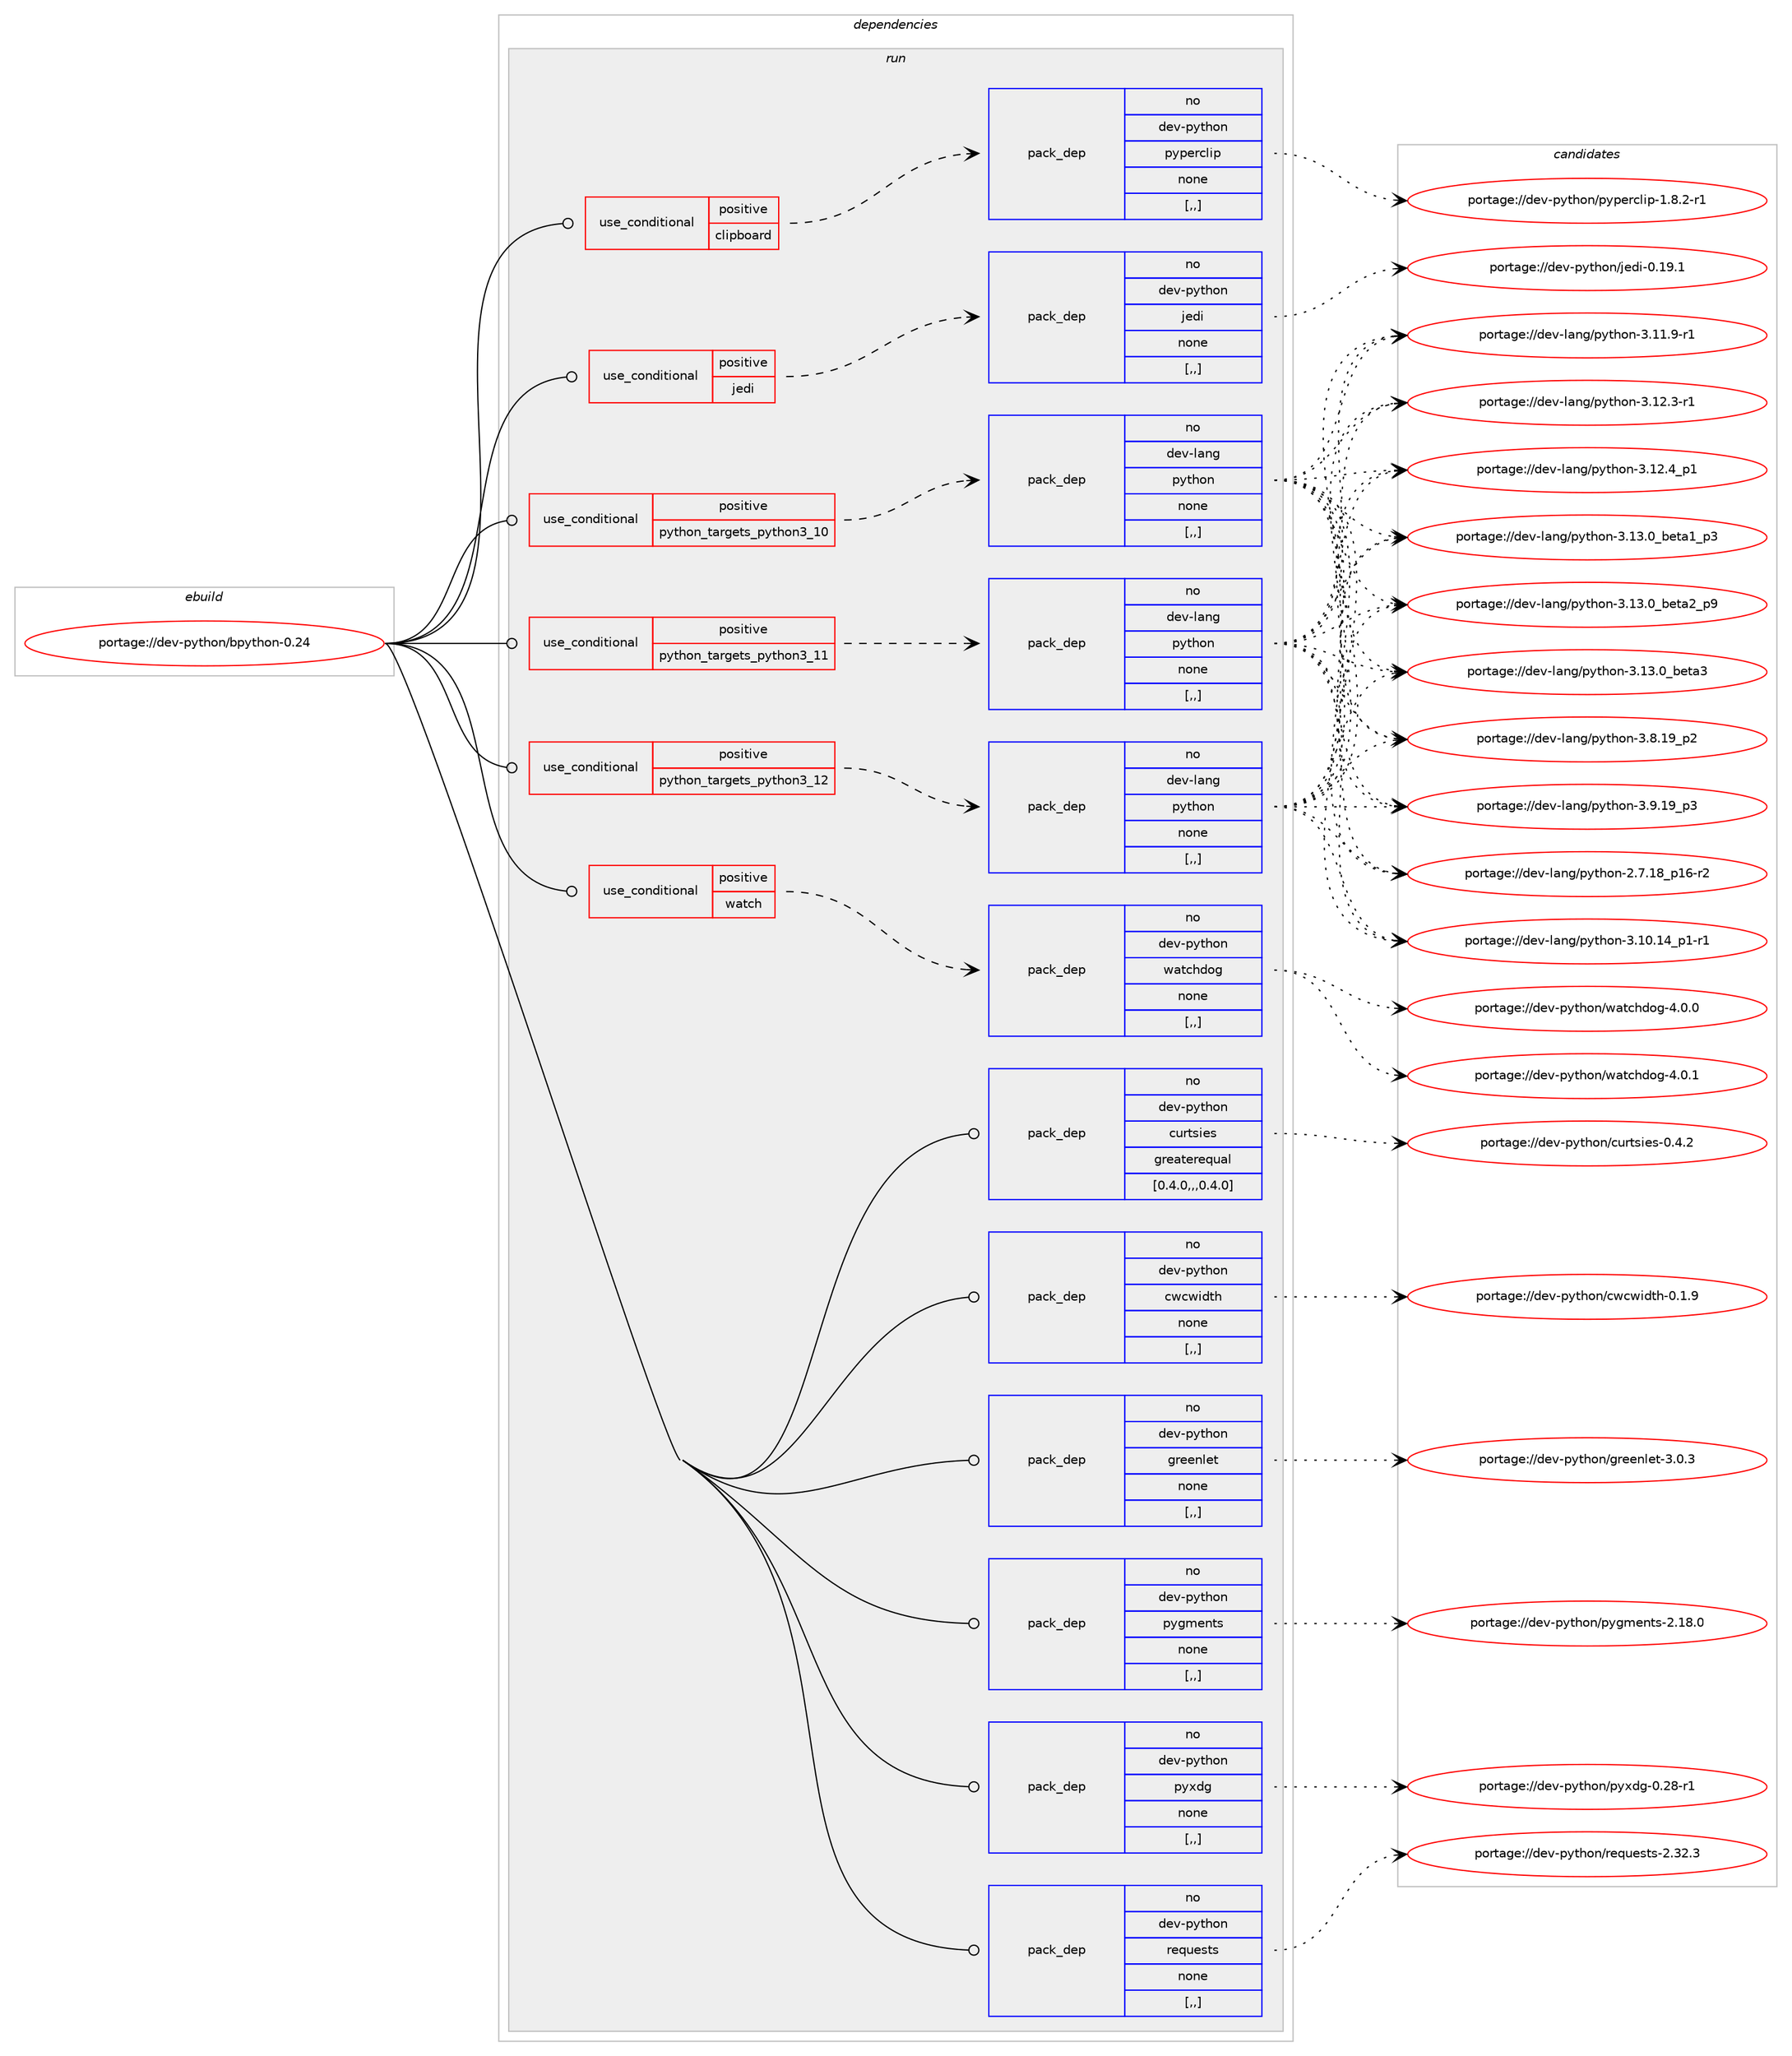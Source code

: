 digraph prolog {

# *************
# Graph options
# *************

newrank=true;
concentrate=true;
compound=true;
graph [rankdir=LR,fontname=Helvetica,fontsize=10,ranksep=1.5];#, ranksep=2.5, nodesep=0.2];
edge  [arrowhead=vee];
node  [fontname=Helvetica,fontsize=10];

# **********
# The ebuild
# **********

subgraph cluster_leftcol {
color=gray;
rank=same;
label=<<i>ebuild</i>>;
id [label="portage://dev-python/bpython-0.24", color=red, width=4, href="../dev-python/bpython-0.24.svg"];
}

# ****************
# The dependencies
# ****************

subgraph cluster_midcol {
color=gray;
label=<<i>dependencies</i>>;
subgraph cluster_compile {
fillcolor="#eeeeee";
style=filled;
label=<<i>compile</i>>;
}
subgraph cluster_compileandrun {
fillcolor="#eeeeee";
style=filled;
label=<<i>compile and run</i>>;
}
subgraph cluster_run {
fillcolor="#eeeeee";
style=filled;
label=<<i>run</i>>;
subgraph cond30507 {
dependency139683 [label=<<TABLE BORDER="0" CELLBORDER="1" CELLSPACING="0" CELLPADDING="4"><TR><TD ROWSPAN="3" CELLPADDING="10">use_conditional</TD></TR><TR><TD>positive</TD></TR><TR><TD>clipboard</TD></TR></TABLE>>, shape=none, color=red];
subgraph pack107967 {
dependency139684 [label=<<TABLE BORDER="0" CELLBORDER="1" CELLSPACING="0" CELLPADDING="4" WIDTH="220"><TR><TD ROWSPAN="6" CELLPADDING="30">pack_dep</TD></TR><TR><TD WIDTH="110">no</TD></TR><TR><TD>dev-python</TD></TR><TR><TD>pyperclip</TD></TR><TR><TD>none</TD></TR><TR><TD>[,,]</TD></TR></TABLE>>, shape=none, color=blue];
}
dependency139683:e -> dependency139684:w [weight=20,style="dashed",arrowhead="vee"];
}
id:e -> dependency139683:w [weight=20,style="solid",arrowhead="odot"];
subgraph cond30508 {
dependency139685 [label=<<TABLE BORDER="0" CELLBORDER="1" CELLSPACING="0" CELLPADDING="4"><TR><TD ROWSPAN="3" CELLPADDING="10">use_conditional</TD></TR><TR><TD>positive</TD></TR><TR><TD>jedi</TD></TR></TABLE>>, shape=none, color=red];
subgraph pack107968 {
dependency139686 [label=<<TABLE BORDER="0" CELLBORDER="1" CELLSPACING="0" CELLPADDING="4" WIDTH="220"><TR><TD ROWSPAN="6" CELLPADDING="30">pack_dep</TD></TR><TR><TD WIDTH="110">no</TD></TR><TR><TD>dev-python</TD></TR><TR><TD>jedi</TD></TR><TR><TD>none</TD></TR><TR><TD>[,,]</TD></TR></TABLE>>, shape=none, color=blue];
}
dependency139685:e -> dependency139686:w [weight=20,style="dashed",arrowhead="vee"];
}
id:e -> dependency139685:w [weight=20,style="solid",arrowhead="odot"];
subgraph cond30509 {
dependency139687 [label=<<TABLE BORDER="0" CELLBORDER="1" CELLSPACING="0" CELLPADDING="4"><TR><TD ROWSPAN="3" CELLPADDING="10">use_conditional</TD></TR><TR><TD>positive</TD></TR><TR><TD>python_targets_python3_10</TD></TR></TABLE>>, shape=none, color=red];
subgraph pack107969 {
dependency139688 [label=<<TABLE BORDER="0" CELLBORDER="1" CELLSPACING="0" CELLPADDING="4" WIDTH="220"><TR><TD ROWSPAN="6" CELLPADDING="30">pack_dep</TD></TR><TR><TD WIDTH="110">no</TD></TR><TR><TD>dev-lang</TD></TR><TR><TD>python</TD></TR><TR><TD>none</TD></TR><TR><TD>[,,]</TD></TR></TABLE>>, shape=none, color=blue];
}
dependency139687:e -> dependency139688:w [weight=20,style="dashed",arrowhead="vee"];
}
id:e -> dependency139687:w [weight=20,style="solid",arrowhead="odot"];
subgraph cond30510 {
dependency139689 [label=<<TABLE BORDER="0" CELLBORDER="1" CELLSPACING="0" CELLPADDING="4"><TR><TD ROWSPAN="3" CELLPADDING="10">use_conditional</TD></TR><TR><TD>positive</TD></TR><TR><TD>python_targets_python3_11</TD></TR></TABLE>>, shape=none, color=red];
subgraph pack107970 {
dependency139690 [label=<<TABLE BORDER="0" CELLBORDER="1" CELLSPACING="0" CELLPADDING="4" WIDTH="220"><TR><TD ROWSPAN="6" CELLPADDING="30">pack_dep</TD></TR><TR><TD WIDTH="110">no</TD></TR><TR><TD>dev-lang</TD></TR><TR><TD>python</TD></TR><TR><TD>none</TD></TR><TR><TD>[,,]</TD></TR></TABLE>>, shape=none, color=blue];
}
dependency139689:e -> dependency139690:w [weight=20,style="dashed",arrowhead="vee"];
}
id:e -> dependency139689:w [weight=20,style="solid",arrowhead="odot"];
subgraph cond30511 {
dependency139691 [label=<<TABLE BORDER="0" CELLBORDER="1" CELLSPACING="0" CELLPADDING="4"><TR><TD ROWSPAN="3" CELLPADDING="10">use_conditional</TD></TR><TR><TD>positive</TD></TR><TR><TD>python_targets_python3_12</TD></TR></TABLE>>, shape=none, color=red];
subgraph pack107971 {
dependency139692 [label=<<TABLE BORDER="0" CELLBORDER="1" CELLSPACING="0" CELLPADDING="4" WIDTH="220"><TR><TD ROWSPAN="6" CELLPADDING="30">pack_dep</TD></TR><TR><TD WIDTH="110">no</TD></TR><TR><TD>dev-lang</TD></TR><TR><TD>python</TD></TR><TR><TD>none</TD></TR><TR><TD>[,,]</TD></TR></TABLE>>, shape=none, color=blue];
}
dependency139691:e -> dependency139692:w [weight=20,style="dashed",arrowhead="vee"];
}
id:e -> dependency139691:w [weight=20,style="solid",arrowhead="odot"];
subgraph cond30512 {
dependency139693 [label=<<TABLE BORDER="0" CELLBORDER="1" CELLSPACING="0" CELLPADDING="4"><TR><TD ROWSPAN="3" CELLPADDING="10">use_conditional</TD></TR><TR><TD>positive</TD></TR><TR><TD>watch</TD></TR></TABLE>>, shape=none, color=red];
subgraph pack107972 {
dependency139694 [label=<<TABLE BORDER="0" CELLBORDER="1" CELLSPACING="0" CELLPADDING="4" WIDTH="220"><TR><TD ROWSPAN="6" CELLPADDING="30">pack_dep</TD></TR><TR><TD WIDTH="110">no</TD></TR><TR><TD>dev-python</TD></TR><TR><TD>watchdog</TD></TR><TR><TD>none</TD></TR><TR><TD>[,,]</TD></TR></TABLE>>, shape=none, color=blue];
}
dependency139693:e -> dependency139694:w [weight=20,style="dashed",arrowhead="vee"];
}
id:e -> dependency139693:w [weight=20,style="solid",arrowhead="odot"];
subgraph pack107973 {
dependency139695 [label=<<TABLE BORDER="0" CELLBORDER="1" CELLSPACING="0" CELLPADDING="4" WIDTH="220"><TR><TD ROWSPAN="6" CELLPADDING="30">pack_dep</TD></TR><TR><TD WIDTH="110">no</TD></TR><TR><TD>dev-python</TD></TR><TR><TD>curtsies</TD></TR><TR><TD>greaterequal</TD></TR><TR><TD>[0.4.0,,,0.4.0]</TD></TR></TABLE>>, shape=none, color=blue];
}
id:e -> dependency139695:w [weight=20,style="solid",arrowhead="odot"];
subgraph pack107974 {
dependency139696 [label=<<TABLE BORDER="0" CELLBORDER="1" CELLSPACING="0" CELLPADDING="4" WIDTH="220"><TR><TD ROWSPAN="6" CELLPADDING="30">pack_dep</TD></TR><TR><TD WIDTH="110">no</TD></TR><TR><TD>dev-python</TD></TR><TR><TD>cwcwidth</TD></TR><TR><TD>none</TD></TR><TR><TD>[,,]</TD></TR></TABLE>>, shape=none, color=blue];
}
id:e -> dependency139696:w [weight=20,style="solid",arrowhead="odot"];
subgraph pack107975 {
dependency139697 [label=<<TABLE BORDER="0" CELLBORDER="1" CELLSPACING="0" CELLPADDING="4" WIDTH="220"><TR><TD ROWSPAN="6" CELLPADDING="30">pack_dep</TD></TR><TR><TD WIDTH="110">no</TD></TR><TR><TD>dev-python</TD></TR><TR><TD>greenlet</TD></TR><TR><TD>none</TD></TR><TR><TD>[,,]</TD></TR></TABLE>>, shape=none, color=blue];
}
id:e -> dependency139697:w [weight=20,style="solid",arrowhead="odot"];
subgraph pack107976 {
dependency139698 [label=<<TABLE BORDER="0" CELLBORDER="1" CELLSPACING="0" CELLPADDING="4" WIDTH="220"><TR><TD ROWSPAN="6" CELLPADDING="30">pack_dep</TD></TR><TR><TD WIDTH="110">no</TD></TR><TR><TD>dev-python</TD></TR><TR><TD>pygments</TD></TR><TR><TD>none</TD></TR><TR><TD>[,,]</TD></TR></TABLE>>, shape=none, color=blue];
}
id:e -> dependency139698:w [weight=20,style="solid",arrowhead="odot"];
subgraph pack107977 {
dependency139699 [label=<<TABLE BORDER="0" CELLBORDER="1" CELLSPACING="0" CELLPADDING="4" WIDTH="220"><TR><TD ROWSPAN="6" CELLPADDING="30">pack_dep</TD></TR><TR><TD WIDTH="110">no</TD></TR><TR><TD>dev-python</TD></TR><TR><TD>pyxdg</TD></TR><TR><TD>none</TD></TR><TR><TD>[,,]</TD></TR></TABLE>>, shape=none, color=blue];
}
id:e -> dependency139699:w [weight=20,style="solid",arrowhead="odot"];
subgraph pack107978 {
dependency139700 [label=<<TABLE BORDER="0" CELLBORDER="1" CELLSPACING="0" CELLPADDING="4" WIDTH="220"><TR><TD ROWSPAN="6" CELLPADDING="30">pack_dep</TD></TR><TR><TD WIDTH="110">no</TD></TR><TR><TD>dev-python</TD></TR><TR><TD>requests</TD></TR><TR><TD>none</TD></TR><TR><TD>[,,]</TD></TR></TABLE>>, shape=none, color=blue];
}
id:e -> dependency139700:w [weight=20,style="solid",arrowhead="odot"];
}
}

# **************
# The candidates
# **************

subgraph cluster_choices {
rank=same;
color=gray;
label=<<i>candidates</i>>;

subgraph choice107967 {
color=black;
nodesep=1;
choice1001011184511212111610411111047112121112101114991081051124549465646504511449 [label="portage://dev-python/pyperclip-1.8.2-r1", color=red, width=4,href="../dev-python/pyperclip-1.8.2-r1.svg"];
dependency139684:e -> choice1001011184511212111610411111047112121112101114991081051124549465646504511449:w [style=dotted,weight="100"];
}
subgraph choice107968 {
color=black;
nodesep=1;
choice100101118451121211161041111104710610110010545484649574649 [label="portage://dev-python/jedi-0.19.1", color=red, width=4,href="../dev-python/jedi-0.19.1.svg"];
dependency139686:e -> choice100101118451121211161041111104710610110010545484649574649:w [style=dotted,weight="100"];
}
subgraph choice107969 {
color=black;
nodesep=1;
choice100101118451089711010347112121116104111110455046554649569511249544511450 [label="portage://dev-lang/python-2.7.18_p16-r2", color=red, width=4,href="../dev-lang/python-2.7.18_p16-r2.svg"];
choice100101118451089711010347112121116104111110455146494846495295112494511449 [label="portage://dev-lang/python-3.10.14_p1-r1", color=red, width=4,href="../dev-lang/python-3.10.14_p1-r1.svg"];
choice100101118451089711010347112121116104111110455146494946574511449 [label="portage://dev-lang/python-3.11.9-r1", color=red, width=4,href="../dev-lang/python-3.11.9-r1.svg"];
choice100101118451089711010347112121116104111110455146495046514511449 [label="portage://dev-lang/python-3.12.3-r1", color=red, width=4,href="../dev-lang/python-3.12.3-r1.svg"];
choice100101118451089711010347112121116104111110455146495046529511249 [label="portage://dev-lang/python-3.12.4_p1", color=red, width=4,href="../dev-lang/python-3.12.4_p1.svg"];
choice10010111845108971101034711212111610411111045514649514648959810111697499511251 [label="portage://dev-lang/python-3.13.0_beta1_p3", color=red, width=4,href="../dev-lang/python-3.13.0_beta1_p3.svg"];
choice10010111845108971101034711212111610411111045514649514648959810111697509511257 [label="portage://dev-lang/python-3.13.0_beta2_p9", color=red, width=4,href="../dev-lang/python-3.13.0_beta2_p9.svg"];
choice1001011184510897110103471121211161041111104551464951464895981011169751 [label="portage://dev-lang/python-3.13.0_beta3", color=red, width=4,href="../dev-lang/python-3.13.0_beta3.svg"];
choice100101118451089711010347112121116104111110455146564649579511250 [label="portage://dev-lang/python-3.8.19_p2", color=red, width=4,href="../dev-lang/python-3.8.19_p2.svg"];
choice100101118451089711010347112121116104111110455146574649579511251 [label="portage://dev-lang/python-3.9.19_p3", color=red, width=4,href="../dev-lang/python-3.9.19_p3.svg"];
dependency139688:e -> choice100101118451089711010347112121116104111110455046554649569511249544511450:w [style=dotted,weight="100"];
dependency139688:e -> choice100101118451089711010347112121116104111110455146494846495295112494511449:w [style=dotted,weight="100"];
dependency139688:e -> choice100101118451089711010347112121116104111110455146494946574511449:w [style=dotted,weight="100"];
dependency139688:e -> choice100101118451089711010347112121116104111110455146495046514511449:w [style=dotted,weight="100"];
dependency139688:e -> choice100101118451089711010347112121116104111110455146495046529511249:w [style=dotted,weight="100"];
dependency139688:e -> choice10010111845108971101034711212111610411111045514649514648959810111697499511251:w [style=dotted,weight="100"];
dependency139688:e -> choice10010111845108971101034711212111610411111045514649514648959810111697509511257:w [style=dotted,weight="100"];
dependency139688:e -> choice1001011184510897110103471121211161041111104551464951464895981011169751:w [style=dotted,weight="100"];
dependency139688:e -> choice100101118451089711010347112121116104111110455146564649579511250:w [style=dotted,weight="100"];
dependency139688:e -> choice100101118451089711010347112121116104111110455146574649579511251:w [style=dotted,weight="100"];
}
subgraph choice107970 {
color=black;
nodesep=1;
choice100101118451089711010347112121116104111110455046554649569511249544511450 [label="portage://dev-lang/python-2.7.18_p16-r2", color=red, width=4,href="../dev-lang/python-2.7.18_p16-r2.svg"];
choice100101118451089711010347112121116104111110455146494846495295112494511449 [label="portage://dev-lang/python-3.10.14_p1-r1", color=red, width=4,href="../dev-lang/python-3.10.14_p1-r1.svg"];
choice100101118451089711010347112121116104111110455146494946574511449 [label="portage://dev-lang/python-3.11.9-r1", color=red, width=4,href="../dev-lang/python-3.11.9-r1.svg"];
choice100101118451089711010347112121116104111110455146495046514511449 [label="portage://dev-lang/python-3.12.3-r1", color=red, width=4,href="../dev-lang/python-3.12.3-r1.svg"];
choice100101118451089711010347112121116104111110455146495046529511249 [label="portage://dev-lang/python-3.12.4_p1", color=red, width=4,href="../dev-lang/python-3.12.4_p1.svg"];
choice10010111845108971101034711212111610411111045514649514648959810111697499511251 [label="portage://dev-lang/python-3.13.0_beta1_p3", color=red, width=4,href="../dev-lang/python-3.13.0_beta1_p3.svg"];
choice10010111845108971101034711212111610411111045514649514648959810111697509511257 [label="portage://dev-lang/python-3.13.0_beta2_p9", color=red, width=4,href="../dev-lang/python-3.13.0_beta2_p9.svg"];
choice1001011184510897110103471121211161041111104551464951464895981011169751 [label="portage://dev-lang/python-3.13.0_beta3", color=red, width=4,href="../dev-lang/python-3.13.0_beta3.svg"];
choice100101118451089711010347112121116104111110455146564649579511250 [label="portage://dev-lang/python-3.8.19_p2", color=red, width=4,href="../dev-lang/python-3.8.19_p2.svg"];
choice100101118451089711010347112121116104111110455146574649579511251 [label="portage://dev-lang/python-3.9.19_p3", color=red, width=4,href="../dev-lang/python-3.9.19_p3.svg"];
dependency139690:e -> choice100101118451089711010347112121116104111110455046554649569511249544511450:w [style=dotted,weight="100"];
dependency139690:e -> choice100101118451089711010347112121116104111110455146494846495295112494511449:w [style=dotted,weight="100"];
dependency139690:e -> choice100101118451089711010347112121116104111110455146494946574511449:w [style=dotted,weight="100"];
dependency139690:e -> choice100101118451089711010347112121116104111110455146495046514511449:w [style=dotted,weight="100"];
dependency139690:e -> choice100101118451089711010347112121116104111110455146495046529511249:w [style=dotted,weight="100"];
dependency139690:e -> choice10010111845108971101034711212111610411111045514649514648959810111697499511251:w [style=dotted,weight="100"];
dependency139690:e -> choice10010111845108971101034711212111610411111045514649514648959810111697509511257:w [style=dotted,weight="100"];
dependency139690:e -> choice1001011184510897110103471121211161041111104551464951464895981011169751:w [style=dotted,weight="100"];
dependency139690:e -> choice100101118451089711010347112121116104111110455146564649579511250:w [style=dotted,weight="100"];
dependency139690:e -> choice100101118451089711010347112121116104111110455146574649579511251:w [style=dotted,weight="100"];
}
subgraph choice107971 {
color=black;
nodesep=1;
choice100101118451089711010347112121116104111110455046554649569511249544511450 [label="portage://dev-lang/python-2.7.18_p16-r2", color=red, width=4,href="../dev-lang/python-2.7.18_p16-r2.svg"];
choice100101118451089711010347112121116104111110455146494846495295112494511449 [label="portage://dev-lang/python-3.10.14_p1-r1", color=red, width=4,href="../dev-lang/python-3.10.14_p1-r1.svg"];
choice100101118451089711010347112121116104111110455146494946574511449 [label="portage://dev-lang/python-3.11.9-r1", color=red, width=4,href="../dev-lang/python-3.11.9-r1.svg"];
choice100101118451089711010347112121116104111110455146495046514511449 [label="portage://dev-lang/python-3.12.3-r1", color=red, width=4,href="../dev-lang/python-3.12.3-r1.svg"];
choice100101118451089711010347112121116104111110455146495046529511249 [label="portage://dev-lang/python-3.12.4_p1", color=red, width=4,href="../dev-lang/python-3.12.4_p1.svg"];
choice10010111845108971101034711212111610411111045514649514648959810111697499511251 [label="portage://dev-lang/python-3.13.0_beta1_p3", color=red, width=4,href="../dev-lang/python-3.13.0_beta1_p3.svg"];
choice10010111845108971101034711212111610411111045514649514648959810111697509511257 [label="portage://dev-lang/python-3.13.0_beta2_p9", color=red, width=4,href="../dev-lang/python-3.13.0_beta2_p9.svg"];
choice1001011184510897110103471121211161041111104551464951464895981011169751 [label="portage://dev-lang/python-3.13.0_beta3", color=red, width=4,href="../dev-lang/python-3.13.0_beta3.svg"];
choice100101118451089711010347112121116104111110455146564649579511250 [label="portage://dev-lang/python-3.8.19_p2", color=red, width=4,href="../dev-lang/python-3.8.19_p2.svg"];
choice100101118451089711010347112121116104111110455146574649579511251 [label="portage://dev-lang/python-3.9.19_p3", color=red, width=4,href="../dev-lang/python-3.9.19_p3.svg"];
dependency139692:e -> choice100101118451089711010347112121116104111110455046554649569511249544511450:w [style=dotted,weight="100"];
dependency139692:e -> choice100101118451089711010347112121116104111110455146494846495295112494511449:w [style=dotted,weight="100"];
dependency139692:e -> choice100101118451089711010347112121116104111110455146494946574511449:w [style=dotted,weight="100"];
dependency139692:e -> choice100101118451089711010347112121116104111110455146495046514511449:w [style=dotted,weight="100"];
dependency139692:e -> choice100101118451089711010347112121116104111110455146495046529511249:w [style=dotted,weight="100"];
dependency139692:e -> choice10010111845108971101034711212111610411111045514649514648959810111697499511251:w [style=dotted,weight="100"];
dependency139692:e -> choice10010111845108971101034711212111610411111045514649514648959810111697509511257:w [style=dotted,weight="100"];
dependency139692:e -> choice1001011184510897110103471121211161041111104551464951464895981011169751:w [style=dotted,weight="100"];
dependency139692:e -> choice100101118451089711010347112121116104111110455146564649579511250:w [style=dotted,weight="100"];
dependency139692:e -> choice100101118451089711010347112121116104111110455146574649579511251:w [style=dotted,weight="100"];
}
subgraph choice107972 {
color=black;
nodesep=1;
choice10010111845112121116104111110471199711699104100111103455246484648 [label="portage://dev-python/watchdog-4.0.0", color=red, width=4,href="../dev-python/watchdog-4.0.0.svg"];
choice10010111845112121116104111110471199711699104100111103455246484649 [label="portage://dev-python/watchdog-4.0.1", color=red, width=4,href="../dev-python/watchdog-4.0.1.svg"];
dependency139694:e -> choice10010111845112121116104111110471199711699104100111103455246484648:w [style=dotted,weight="100"];
dependency139694:e -> choice10010111845112121116104111110471199711699104100111103455246484649:w [style=dotted,weight="100"];
}
subgraph choice107973 {
color=black;
nodesep=1;
choice100101118451121211161041111104799117114116115105101115454846524650 [label="portage://dev-python/curtsies-0.4.2", color=red, width=4,href="../dev-python/curtsies-0.4.2.svg"];
dependency139695:e -> choice100101118451121211161041111104799117114116115105101115454846524650:w [style=dotted,weight="100"];
}
subgraph choice107974 {
color=black;
nodesep=1;
choice10010111845112121116104111110479911999119105100116104454846494657 [label="portage://dev-python/cwcwidth-0.1.9", color=red, width=4,href="../dev-python/cwcwidth-0.1.9.svg"];
dependency139696:e -> choice10010111845112121116104111110479911999119105100116104454846494657:w [style=dotted,weight="100"];
}
subgraph choice107975 {
color=black;
nodesep=1;
choice1001011184511212111610411111047103114101101110108101116455146484651 [label="portage://dev-python/greenlet-3.0.3", color=red, width=4,href="../dev-python/greenlet-3.0.3.svg"];
dependency139697:e -> choice1001011184511212111610411111047103114101101110108101116455146484651:w [style=dotted,weight="100"];
}
subgraph choice107976 {
color=black;
nodesep=1;
choice100101118451121211161041111104711212110310910111011611545504649564648 [label="portage://dev-python/pygments-2.18.0", color=red, width=4,href="../dev-python/pygments-2.18.0.svg"];
dependency139698:e -> choice100101118451121211161041111104711212110310910111011611545504649564648:w [style=dotted,weight="100"];
}
subgraph choice107977 {
color=black;
nodesep=1;
choice100101118451121211161041111104711212112010010345484650564511449 [label="portage://dev-python/pyxdg-0.28-r1", color=red, width=4,href="../dev-python/pyxdg-0.28-r1.svg"];
dependency139699:e -> choice100101118451121211161041111104711212112010010345484650564511449:w [style=dotted,weight="100"];
}
subgraph choice107978 {
color=black;
nodesep=1;
choice100101118451121211161041111104711410111311710111511611545504651504651 [label="portage://dev-python/requests-2.32.3", color=red, width=4,href="../dev-python/requests-2.32.3.svg"];
dependency139700:e -> choice100101118451121211161041111104711410111311710111511611545504651504651:w [style=dotted,weight="100"];
}
}

}
